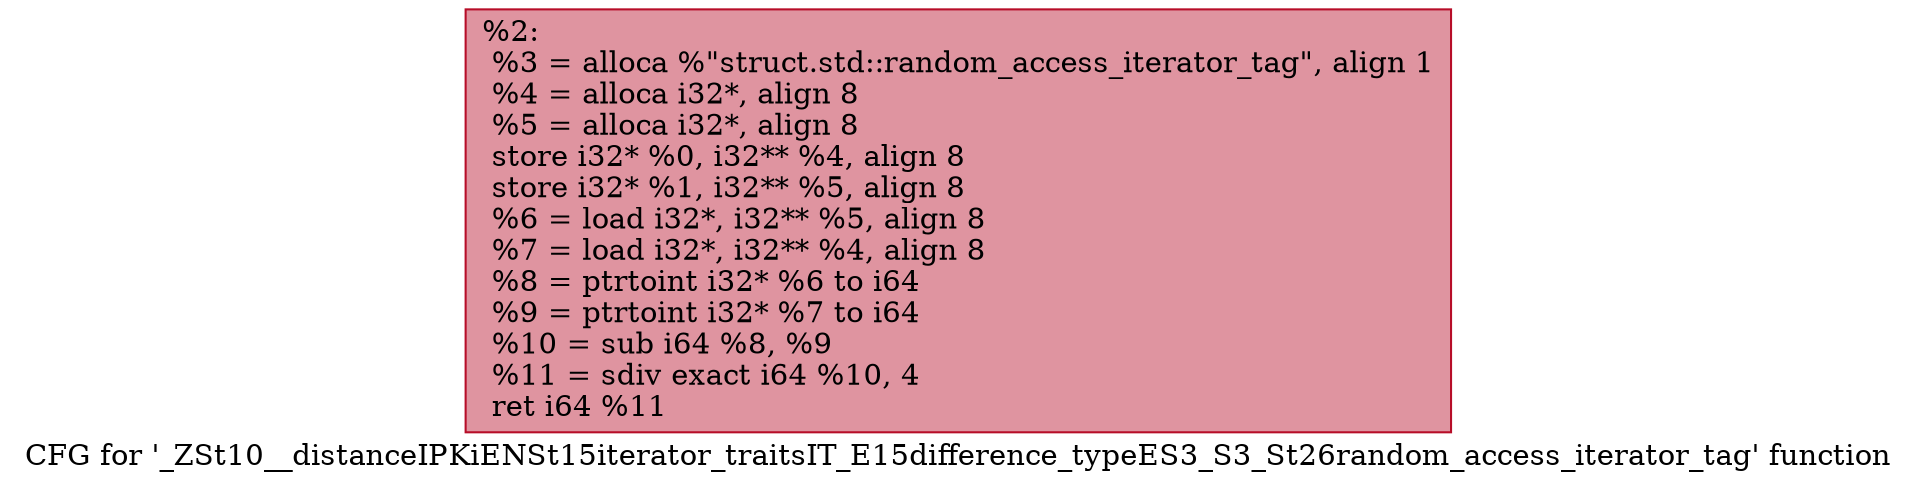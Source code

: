 digraph "CFG for '_ZSt10__distanceIPKiENSt15iterator_traitsIT_E15difference_typeES3_S3_St26random_access_iterator_tag' function" {
	label="CFG for '_ZSt10__distanceIPKiENSt15iterator_traitsIT_E15difference_typeES3_S3_St26random_access_iterator_tag' function";

	Node0x559aeaab6100 [shape=record,color="#b70d28ff", style=filled, fillcolor="#b70d2870",label="{%2:\l  %3 = alloca %\"struct.std::random_access_iterator_tag\", align 1\l  %4 = alloca i32*, align 8\l  %5 = alloca i32*, align 8\l  store i32* %0, i32** %4, align 8\l  store i32* %1, i32** %5, align 8\l  %6 = load i32*, i32** %5, align 8\l  %7 = load i32*, i32** %4, align 8\l  %8 = ptrtoint i32* %6 to i64\l  %9 = ptrtoint i32* %7 to i64\l  %10 = sub i64 %8, %9\l  %11 = sdiv exact i64 %10, 4\l  ret i64 %11\l}"];
}
